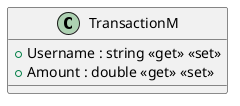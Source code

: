 @startuml
class TransactionM {
    + Username : string <<get>> <<set>>
    + Amount : double <<get>> <<set>>
}
@enduml
